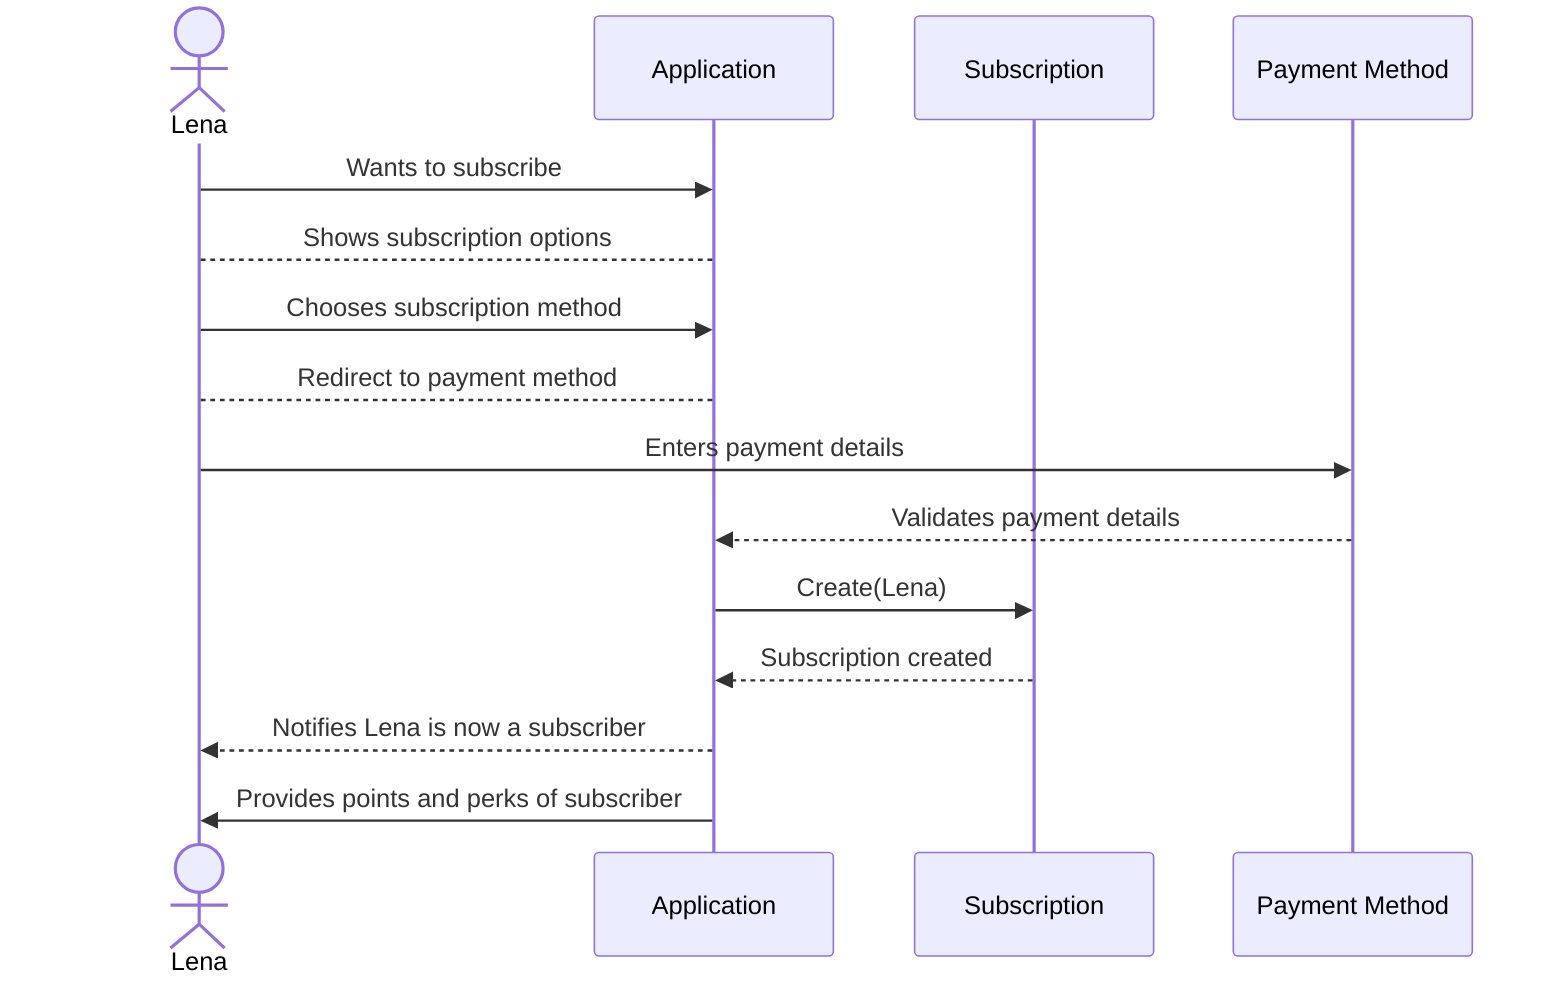 sequenceDiagram
    actor L as Lena
    participant A as Application
    participant S as Subscription
    participant P as Payment Method

    L->>A: Wants to subscribe
    A-->L: Shows subscription options
    L->>A: Chooses subscription method
    A-->L: Redirect to payment method
    L->>P: Enters payment details
    P-->>A: Validates payment details
    A->>S: Create(Lena)
    S-->>A: Subscription created
    A-->>L: Notifies Lena is now a subscriber
    A->>L: Provides points and perks of subscriber